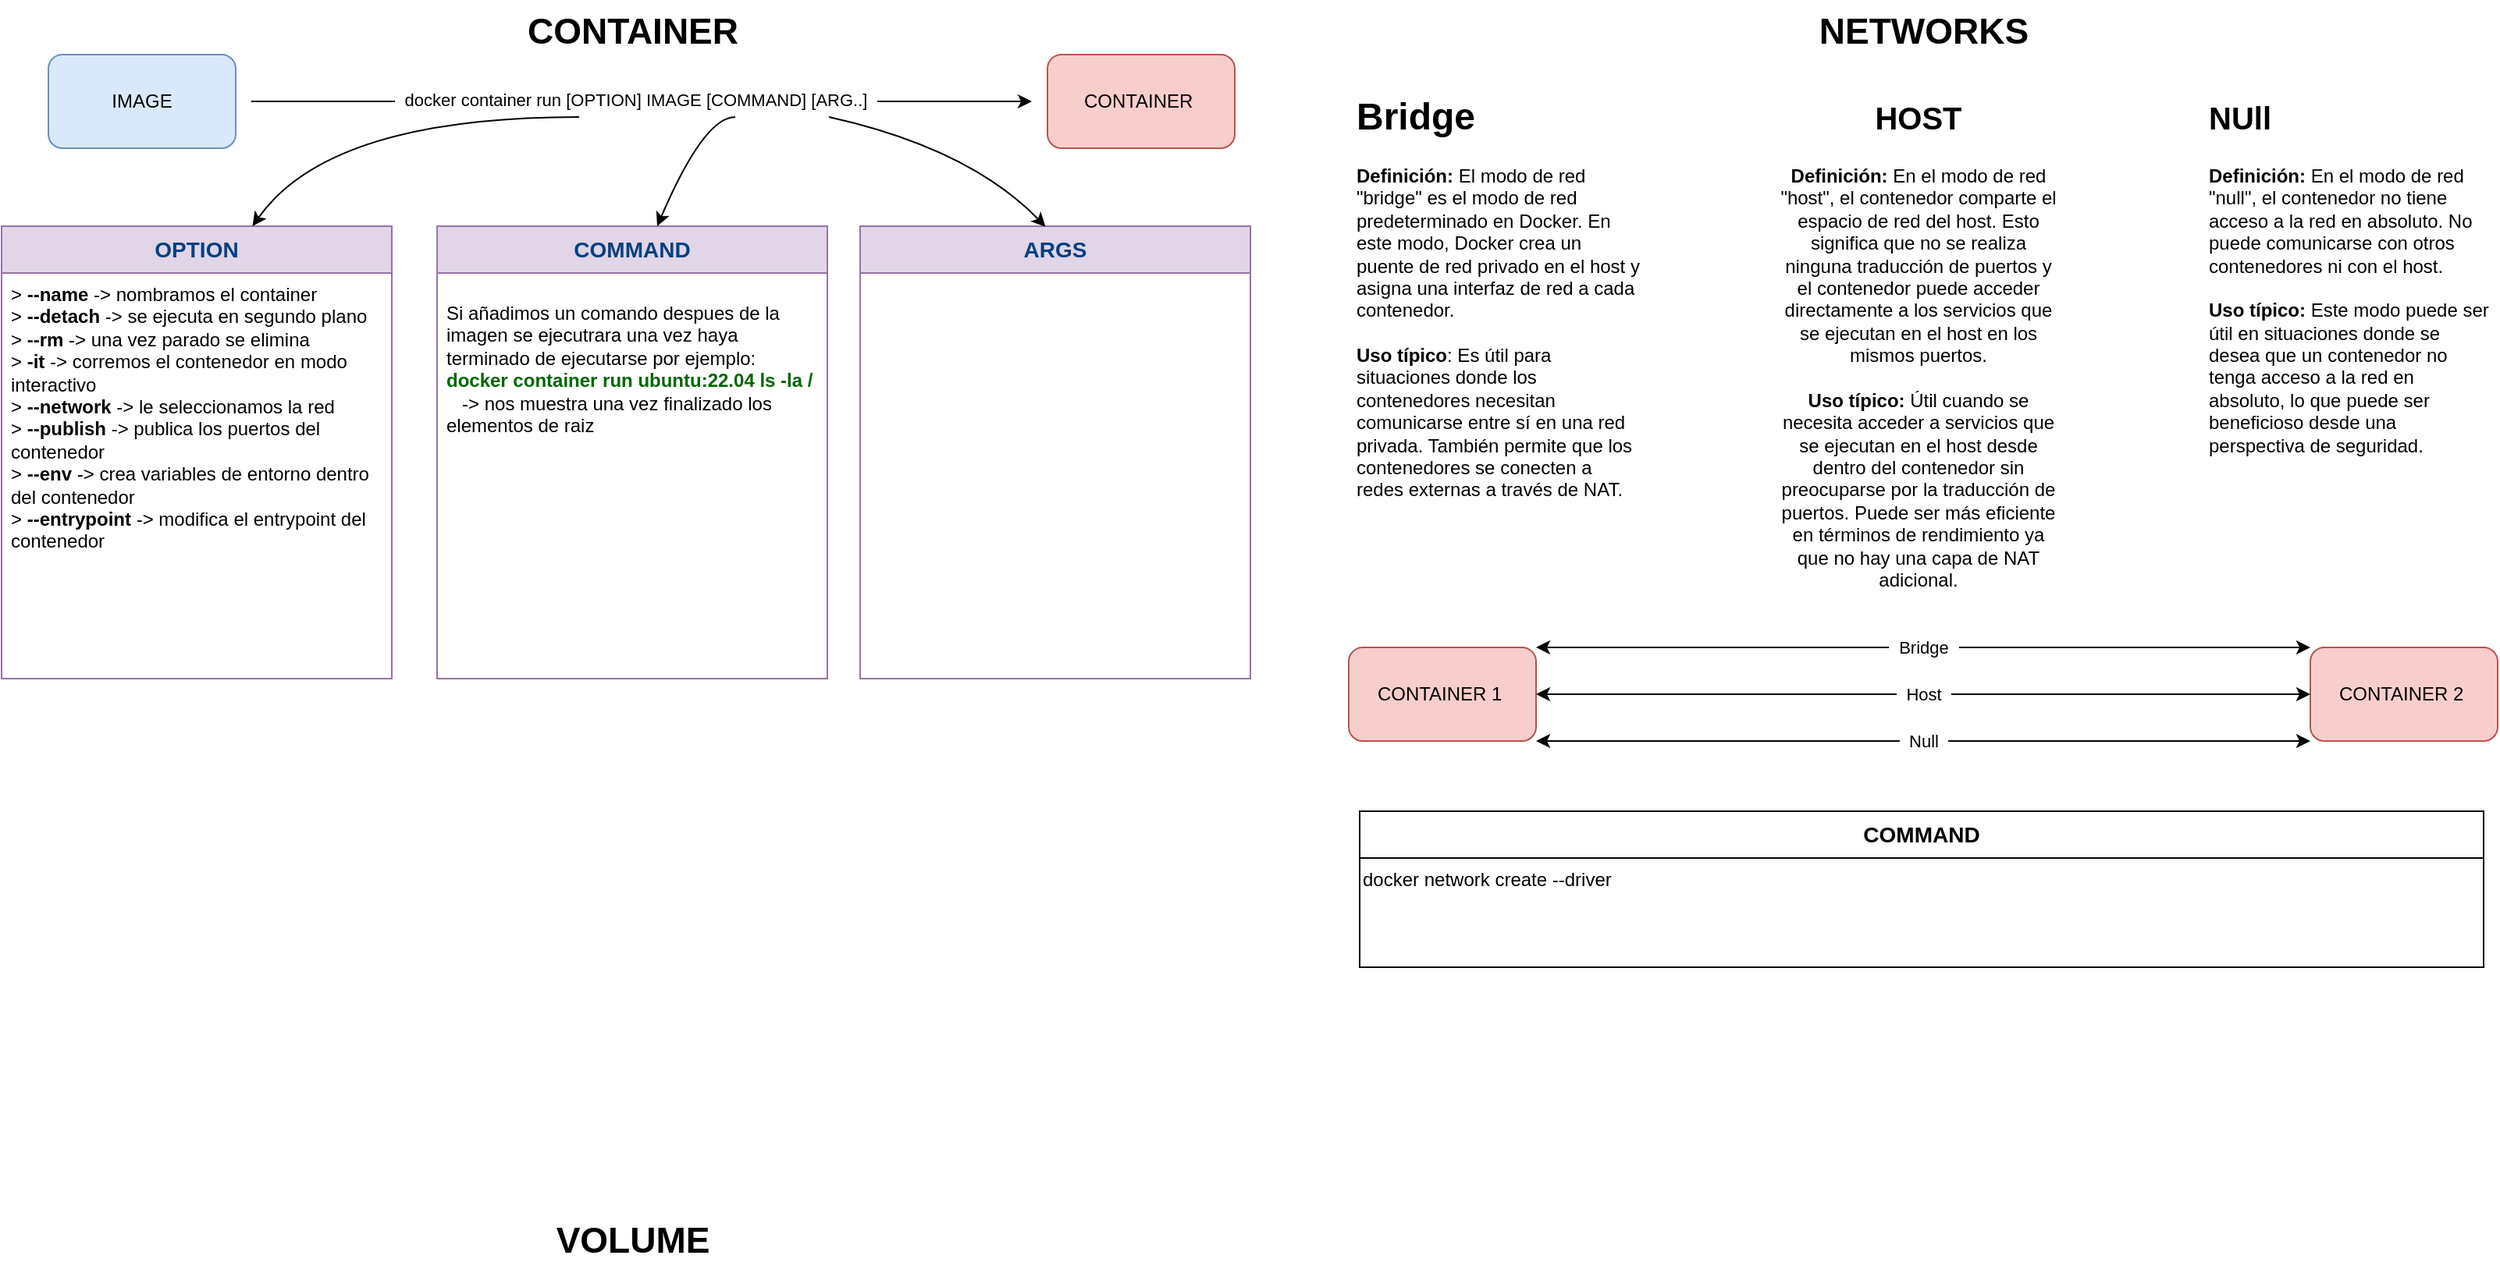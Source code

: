 <mxfile version="22.1.11" type="github">
  <diagram name="Página-1" id="99nM4WhFxuQZ9rbI-EJJ">
    <mxGraphModel dx="2037" dy="1121" grid="1" gridSize="10" guides="1" tooltips="1" connect="1" arrows="1" fold="1" page="1" pageScale="1" pageWidth="827" pageHeight="1169" math="0" shadow="0">
      <root>
        <mxCell id="0" />
        <mxCell id="1" parent="0" />
        <mxCell id="JNu_L3kMzaR1ub78Koap-12" value="IMAGE" style="rounded=1;whiteSpace=wrap;html=1;fillColor=#dae8fc;strokeColor=#6c8ebf;" vertex="1" parent="1">
          <mxGeometry x="40" y="40" width="120" height="60" as="geometry" />
        </mxCell>
        <mxCell id="JNu_L3kMzaR1ub78Koap-13" value="CONTAINER&amp;nbsp;" style="rounded=1;whiteSpace=wrap;html=1;fillColor=#f8cecc;strokeColor=#b85450;" vertex="1" parent="1">
          <mxGeometry x="680" y="40" width="120" height="60" as="geometry" />
        </mxCell>
        <mxCell id="JNu_L3kMzaR1ub78Koap-14" value="" style="endArrow=classic;html=1;rounded=0;" edge="1" parent="1">
          <mxGeometry width="50" height="50" relative="1" as="geometry">
            <mxPoint x="170" y="70" as="sourcePoint" />
            <mxPoint x="670" y="70" as="targetPoint" />
          </mxGeometry>
        </mxCell>
        <mxCell id="JNu_L3kMzaR1ub78Koap-15" value="&amp;nbsp; docker container run [OPTION] IMAGE [COMMAND] [ARG..]&amp;nbsp;&amp;nbsp;" style="edgeLabel;html=1;align=center;verticalAlign=middle;resizable=0;points=[];" vertex="1" connectable="0" parent="JNu_L3kMzaR1ub78Koap-14">
          <mxGeometry x="-0.019" y="2" relative="1" as="geometry">
            <mxPoint y="1" as="offset" />
          </mxGeometry>
        </mxCell>
        <mxCell id="JNu_L3kMzaR1ub78Koap-16" value="&lt;font color=&quot;#004080&quot; style=&quot;font-size: 14px;&quot;&gt;&lt;b&gt;OPTION&lt;/b&gt;&lt;/font&gt;" style="swimlane;fontStyle=0;childLayout=stackLayout;horizontal=1;startSize=30;horizontalStack=0;resizeParent=1;resizeParentMax=0;resizeLast=0;collapsible=1;marginBottom=0;whiteSpace=wrap;html=1;fillColor=#e1d5e7;strokeColor=#9673a6;" vertex="1" parent="1">
          <mxGeometry x="10" y="150" width="250" height="290" as="geometry">
            <mxRectangle x="10" y="150" width="250" height="30" as="alternateBounds" />
          </mxGeometry>
        </mxCell>
        <mxCell id="JNu_L3kMzaR1ub78Koap-19" value="&amp;gt; &lt;b&gt;--name&lt;/b&gt; -&amp;gt; nombramos el container&lt;br&gt;&amp;gt;&lt;b&gt; --detach&lt;/b&gt; -&amp;gt; se ejecuta en segundo plano&lt;br&gt;&amp;gt; &lt;b&gt;--rm&lt;/b&gt; -&amp;gt; una vez parado se elimina&amp;nbsp;&lt;br&gt;&amp;gt;&lt;b&gt; -it&lt;/b&gt; -&amp;gt; corremos el contenedor en modo interactivo&lt;br&gt;&amp;gt; &lt;b&gt;--network&lt;/b&gt; -&amp;gt; le seleccionamos la red&amp;nbsp;&lt;br&gt;&amp;gt; &lt;b&gt;--publish&lt;/b&gt; -&amp;gt; publica los puertos del contenedor&lt;br&gt;&amp;gt; &lt;b&gt;--env &lt;/b&gt;-&amp;gt; crea variables de entorno dentro del contenedor&lt;br&gt;&amp;gt; &lt;b&gt;--entrypoint&lt;/b&gt; -&amp;gt; modifica el entrypoint del contenedor&amp;nbsp;" style="text;align=left;verticalAlign=top;spacingLeft=4;spacingRight=4;overflow=hidden;points=[[0,0.5],[1,0.5]];portConstraint=eastwest;rotatable=0;whiteSpace=wrap;html=1;" vertex="1" parent="JNu_L3kMzaR1ub78Koap-16">
          <mxGeometry y="30" width="250" height="260" as="geometry" />
        </mxCell>
        <mxCell id="JNu_L3kMzaR1ub78Koap-20" value="" style="curved=1;endArrow=classic;html=1;rounded=0;entryX=0.643;entryY=0;entryDx=0;entryDy=0;entryPerimeter=0;" edge="1" parent="1" target="JNu_L3kMzaR1ub78Koap-16">
          <mxGeometry width="50" height="50" relative="1" as="geometry">
            <mxPoint x="380" y="80" as="sourcePoint" />
            <mxPoint x="120" y="130" as="targetPoint" />
            <Array as="points">
              <mxPoint x="220" y="80" />
            </Array>
          </mxGeometry>
        </mxCell>
        <mxCell id="JNu_L3kMzaR1ub78Koap-24" value="&lt;font color=&quot;#004080&quot;&gt;&lt;span style=&quot;font-size: 14px;&quot;&gt;&lt;b&gt;COMMAND&lt;/b&gt;&lt;/span&gt;&lt;/font&gt;" style="swimlane;fontStyle=0;childLayout=stackLayout;horizontal=1;startSize=30;horizontalStack=0;resizeParent=1;resizeParentMax=0;resizeLast=0;collapsible=1;marginBottom=0;whiteSpace=wrap;html=1;fillColor=#e1d5e7;strokeColor=#9673a6;" vertex="1" parent="1">
          <mxGeometry x="289" y="150" width="250" height="290" as="geometry">
            <mxRectangle x="289" y="150" width="251" height="30" as="alternateBounds" />
          </mxGeometry>
        </mxCell>
        <mxCell id="JNu_L3kMzaR1ub78Koap-33" value="&lt;p style=&quot;line-height: 120%;&quot;&gt;Si añadimos un comando despues de la imagen se ejecutrara una vez haya terminado de ejecutarse por ejemplo:&amp;nbsp;&lt;br&gt;&lt;b&gt;&lt;font color=&quot;#006600&quot;&gt;docker container run ubuntu:22.04 ls -la /&lt;/font&gt;&lt;/b&gt;&amp;nbsp; &amp;nbsp; &amp;nbsp;-&amp;gt; nos muestra una vez finalizado los elementos de raiz&lt;/p&gt;" style="text;strokeColor=none;fillColor=none;align=left;verticalAlign=top;spacingLeft=4;spacingRight=4;overflow=hidden;points=[[0,0.5],[1,0.5]];portConstraint=eastwest;rotatable=0;whiteSpace=wrap;html=1;horizontal=1;" vertex="1" parent="JNu_L3kMzaR1ub78Koap-24">
          <mxGeometry y="30" width="250" height="260" as="geometry" />
        </mxCell>
        <mxCell id="JNu_L3kMzaR1ub78Koap-26" value="&lt;font color=&quot;#004080&quot;&gt;&lt;span style=&quot;font-size: 14px;&quot;&gt;&lt;b&gt;ARGS&lt;/b&gt;&lt;/span&gt;&lt;/font&gt;" style="swimlane;fontStyle=0;childLayout=stackLayout;horizontal=1;startSize=30;horizontalStack=0;resizeParent=1;resizeParentMax=0;resizeLast=0;collapsible=1;marginBottom=0;whiteSpace=wrap;html=1;fillColor=#e1d5e7;strokeColor=#9673a6;verticalAlign=top;" vertex="1" parent="1">
          <mxGeometry x="560" y="150" width="250" height="290" as="geometry">
            <mxRectangle x="560" y="150" width="250" height="30" as="alternateBounds" />
          </mxGeometry>
        </mxCell>
        <mxCell id="JNu_L3kMzaR1ub78Koap-28" value="" style="curved=1;endArrow=classic;html=1;rounded=0;entryX=0.564;entryY=0;entryDx=0;entryDy=0;entryPerimeter=0;" edge="1" parent="1" target="JNu_L3kMzaR1ub78Koap-24">
          <mxGeometry width="50" height="50" relative="1" as="geometry">
            <mxPoint x="480" y="80" as="sourcePoint" />
            <mxPoint x="450" y="410" as="targetPoint" />
            <Array as="points">
              <mxPoint x="460" y="80" />
            </Array>
          </mxGeometry>
        </mxCell>
        <mxCell id="JNu_L3kMzaR1ub78Koap-29" value="" style="curved=1;endArrow=classic;html=1;rounded=0;entryX=0.475;entryY=0.001;entryDx=0;entryDy=0;entryPerimeter=0;" edge="1" parent="1" target="JNu_L3kMzaR1ub78Koap-26">
          <mxGeometry width="50" height="50" relative="1" as="geometry">
            <mxPoint x="540" y="80" as="sourcePoint" />
            <mxPoint x="480" y="310" as="targetPoint" />
            <Array as="points">
              <mxPoint x="630" y="100" />
            </Array>
          </mxGeometry>
        </mxCell>
        <mxCell id="JNu_L3kMzaR1ub78Koap-39" value="CONTAINER 1&amp;nbsp;" style="rounded=1;whiteSpace=wrap;html=1;fillColor=#f8cecc;strokeColor=#b85450;" vertex="1" parent="1">
          <mxGeometry x="873" y="420" width="120" height="60" as="geometry" />
        </mxCell>
        <mxCell id="JNu_L3kMzaR1ub78Koap-40" value="CONTAINER 2&amp;nbsp;" style="rounded=1;whiteSpace=wrap;html=1;fillColor=#f8cecc;strokeColor=#b85450;" vertex="1" parent="1">
          <mxGeometry x="1489" y="420" width="120" height="60" as="geometry" />
        </mxCell>
        <mxCell id="JNu_L3kMzaR1ub78Koap-41" value="" style="endArrow=classic;startArrow=classic;html=1;rounded=0;entryX=0;entryY=0.5;entryDx=0;entryDy=0;exitX=1;exitY=0.5;exitDx=0;exitDy=0;" edge="1" parent="1" source="JNu_L3kMzaR1ub78Koap-39" target="JNu_L3kMzaR1ub78Koap-40">
          <mxGeometry width="50" height="50" relative="1" as="geometry">
            <mxPoint x="1009" y="470" as="sourcePoint" />
            <mxPoint x="1059" y="420" as="targetPoint" />
          </mxGeometry>
        </mxCell>
        <mxCell id="JNu_L3kMzaR1ub78Koap-45" value="&amp;nbsp; Host&amp;nbsp;&amp;nbsp;" style="edgeLabel;html=1;align=center;verticalAlign=middle;resizable=0;points=[];" vertex="1" connectable="0" parent="JNu_L3kMzaR1ub78Koap-41">
          <mxGeometry relative="1" as="geometry">
            <mxPoint as="offset" />
          </mxGeometry>
        </mxCell>
        <mxCell id="JNu_L3kMzaR1ub78Koap-42" value="" style="endArrow=classic;startArrow=classic;html=1;rounded=0;entryX=0;entryY=0;entryDx=0;entryDy=0;exitX=1;exitY=0;exitDx=0;exitDy=0;" edge="1" parent="1" source="JNu_L3kMzaR1ub78Koap-39" target="JNu_L3kMzaR1ub78Koap-40">
          <mxGeometry width="50" height="50" relative="1" as="geometry">
            <mxPoint x="1059" y="440" as="sourcePoint" />
            <mxPoint x="1109" y="390" as="targetPoint" />
          </mxGeometry>
        </mxCell>
        <mxCell id="JNu_L3kMzaR1ub78Koap-44" value="&amp;nbsp; Bridge&amp;nbsp;&amp;nbsp;" style="edgeLabel;html=1;align=center;verticalAlign=middle;resizable=0;points=[];" vertex="1" connectable="0" parent="JNu_L3kMzaR1ub78Koap-42">
          <mxGeometry relative="1" as="geometry">
            <mxPoint as="offset" />
          </mxGeometry>
        </mxCell>
        <mxCell id="JNu_L3kMzaR1ub78Koap-43" value="" style="endArrow=classic;startArrow=classic;html=1;rounded=0;entryX=0;entryY=1;entryDx=0;entryDy=0;exitX=1;exitY=1;exitDx=0;exitDy=0;" edge="1" parent="1" source="JNu_L3kMzaR1ub78Koap-39" target="JNu_L3kMzaR1ub78Koap-40">
          <mxGeometry width="50" height="50" relative="1" as="geometry">
            <mxPoint x="1099" y="540" as="sourcePoint" />
            <mxPoint x="1149" y="490" as="targetPoint" />
          </mxGeometry>
        </mxCell>
        <mxCell id="JNu_L3kMzaR1ub78Koap-46" value="&amp;nbsp; Null&amp;nbsp;&amp;nbsp;" style="edgeLabel;html=1;align=center;verticalAlign=middle;resizable=0;points=[];" vertex="1" connectable="0" parent="JNu_L3kMzaR1ub78Koap-43">
          <mxGeometry relative="1" as="geometry">
            <mxPoint as="offset" />
          </mxGeometry>
        </mxCell>
        <mxCell id="JNu_L3kMzaR1ub78Koap-49" value="&lt;h1&gt;Bridge&lt;/h1&gt;&lt;div&gt;&lt;div&gt;&lt;b&gt;Definición:&lt;/b&gt; El modo de red &quot;bridge&quot; es el modo de red predeterminado en Docker. En este modo, Docker crea un puente de red privado en el host y asigna una interfaz de red a cada contenedor.&lt;/div&gt;&lt;div&gt;&lt;br&gt;&lt;/div&gt;&lt;div&gt;&lt;b&gt;Uso típico&lt;/b&gt;: Es útil para situaciones donde los contenedores necesitan comunicarse entre sí en una red privada. También permite que los contenedores se conecten a redes externas a través de NAT.&lt;/div&gt;&lt;/div&gt;" style="text;html=1;strokeColor=none;fillColor=none;spacing=5;spacingTop=-20;whiteSpace=wrap;overflow=hidden;rounded=0;" vertex="1" parent="1">
          <mxGeometry x="873" y="60" width="190" height="270" as="geometry" />
        </mxCell>
        <mxCell id="JNu_L3kMzaR1ub78Koap-50" value="&lt;h1&gt;&lt;font style=&quot;font-size: 20px;&quot;&gt;HOST&lt;/font&gt;&lt;/h1&gt;&lt;div&gt;&lt;div&gt;&lt;b&gt;Definición:&lt;/b&gt; En el modo de red &quot;host&quot;, el contenedor comparte el espacio de red del host. Esto significa que no se realiza ninguna traducción de puertos y el contenedor puede acceder directamente a los servicios que se ejecutan en el host en los mismos puertos.&lt;/div&gt;&lt;div&gt;&lt;br&gt;&lt;/div&gt;&lt;div&gt;&lt;b&gt;Uso típico:&lt;/b&gt; Útil cuando se necesita acceder a servicios que se ejecutan en el host desde dentro del contenedor sin preocuparse por la traducción de puertos. Puede ser más eficiente en términos de rendimiento ya que no hay una capa de NAT adicional.&lt;/div&gt;&lt;/div&gt;" style="text;html=1;strokeColor=none;fillColor=none;spacing=5;spacingTop=-20;whiteSpace=wrap;overflow=hidden;rounded=0;align=center;" vertex="1" parent="1">
          <mxGeometry x="1142.5" y="60" width="190" height="330" as="geometry" />
        </mxCell>
        <mxCell id="JNu_L3kMzaR1ub78Koap-51" value="&lt;h1&gt;&lt;font style=&quot;font-size: 20px;&quot;&gt;NUll&lt;/font&gt;&lt;/h1&gt;&lt;div&gt;&lt;div&gt;&lt;b&gt;Definición: &lt;/b&gt;En el modo de red &quot;null&quot;, el contenedor no tiene acceso a la red en absoluto. No puede comunicarse con otros contenedores ni con el host.&lt;/div&gt;&lt;div&gt;&lt;br&gt;&lt;/div&gt;&lt;div&gt;&lt;b&gt;Uso típico:&lt;/b&gt; Este modo puede ser útil en situaciones donde se desea que un contenedor no tenga acceso a la red en absoluto, lo que puede ser beneficioso desde una perspectiva de seguridad.&lt;/div&gt;&lt;/div&gt;" style="text;html=1;strokeColor=none;fillColor=none;spacing=5;spacingTop=-20;whiteSpace=wrap;overflow=hidden;rounded=0;align=left;" vertex="1" parent="1">
          <mxGeometry x="1419" y="60" width="190" height="240" as="geometry" />
        </mxCell>
        <mxCell id="JNu_L3kMzaR1ub78Koap-56" value="&lt;b&gt;&lt;font style=&quot;font-size: 23px;&quot;&gt;CONTAINER&lt;/font&gt;&lt;/b&gt;" style="text;html=1;align=center;verticalAlign=middle;resizable=0;points=[];autosize=1;strokeColor=none;fillColor=none;" vertex="1" parent="1">
          <mxGeometry x="334" y="5" width="160" height="40" as="geometry" />
        </mxCell>
        <mxCell id="JNu_L3kMzaR1ub78Koap-57" value="&lt;font style=&quot;font-size: 23px;&quot;&gt;NETWORKS&lt;/font&gt;" style="text;html=1;align=center;verticalAlign=middle;resizable=0;points=[];autosize=1;strokeColor=none;fillColor=none;fontStyle=1" vertex="1" parent="1">
          <mxGeometry x="1161" y="5" width="160" height="40" as="geometry" />
        </mxCell>
        <mxCell id="JNu_L3kMzaR1ub78Koap-58" value="&lt;b&gt;&lt;font style=&quot;font-size: 14px;&quot;&gt;COMMAND&lt;/font&gt;&lt;/b&gt;" style="swimlane;fontStyle=0;childLayout=stackLayout;horizontal=1;startSize=30;horizontalStack=0;resizeParent=1;resizeParentMax=0;resizeLast=0;collapsible=1;marginBottom=0;whiteSpace=wrap;html=1;" vertex="1" parent="1">
          <mxGeometry x="880" y="525" width="720" height="100" as="geometry" />
        </mxCell>
        <mxCell id="JNu_L3kMzaR1ub78Koap-63" value="docker network create --driver&amp;nbsp;&amp;nbsp;&lt;br&gt;&lt;br&gt;&lt;br&gt;&lt;br&gt;" style="text;html=1;align=left;verticalAlign=middle;resizable=0;points=[];autosize=1;strokeColor=none;fillColor=none;" vertex="1" parent="JNu_L3kMzaR1ub78Koap-58">
          <mxGeometry y="30" width="720" height="70" as="geometry" />
        </mxCell>
        <mxCell id="JNu_L3kMzaR1ub78Koap-67" value="&lt;b&gt;&lt;font style=&quot;font-size: 23px;&quot;&gt;VOLUME&lt;/font&gt;&lt;/b&gt;" style="text;html=1;align=center;verticalAlign=middle;resizable=0;points=[];autosize=1;strokeColor=none;fillColor=none;" vertex="1" parent="1">
          <mxGeometry x="354" y="780" width="120" height="40" as="geometry" />
        </mxCell>
      </root>
    </mxGraphModel>
  </diagram>
</mxfile>
